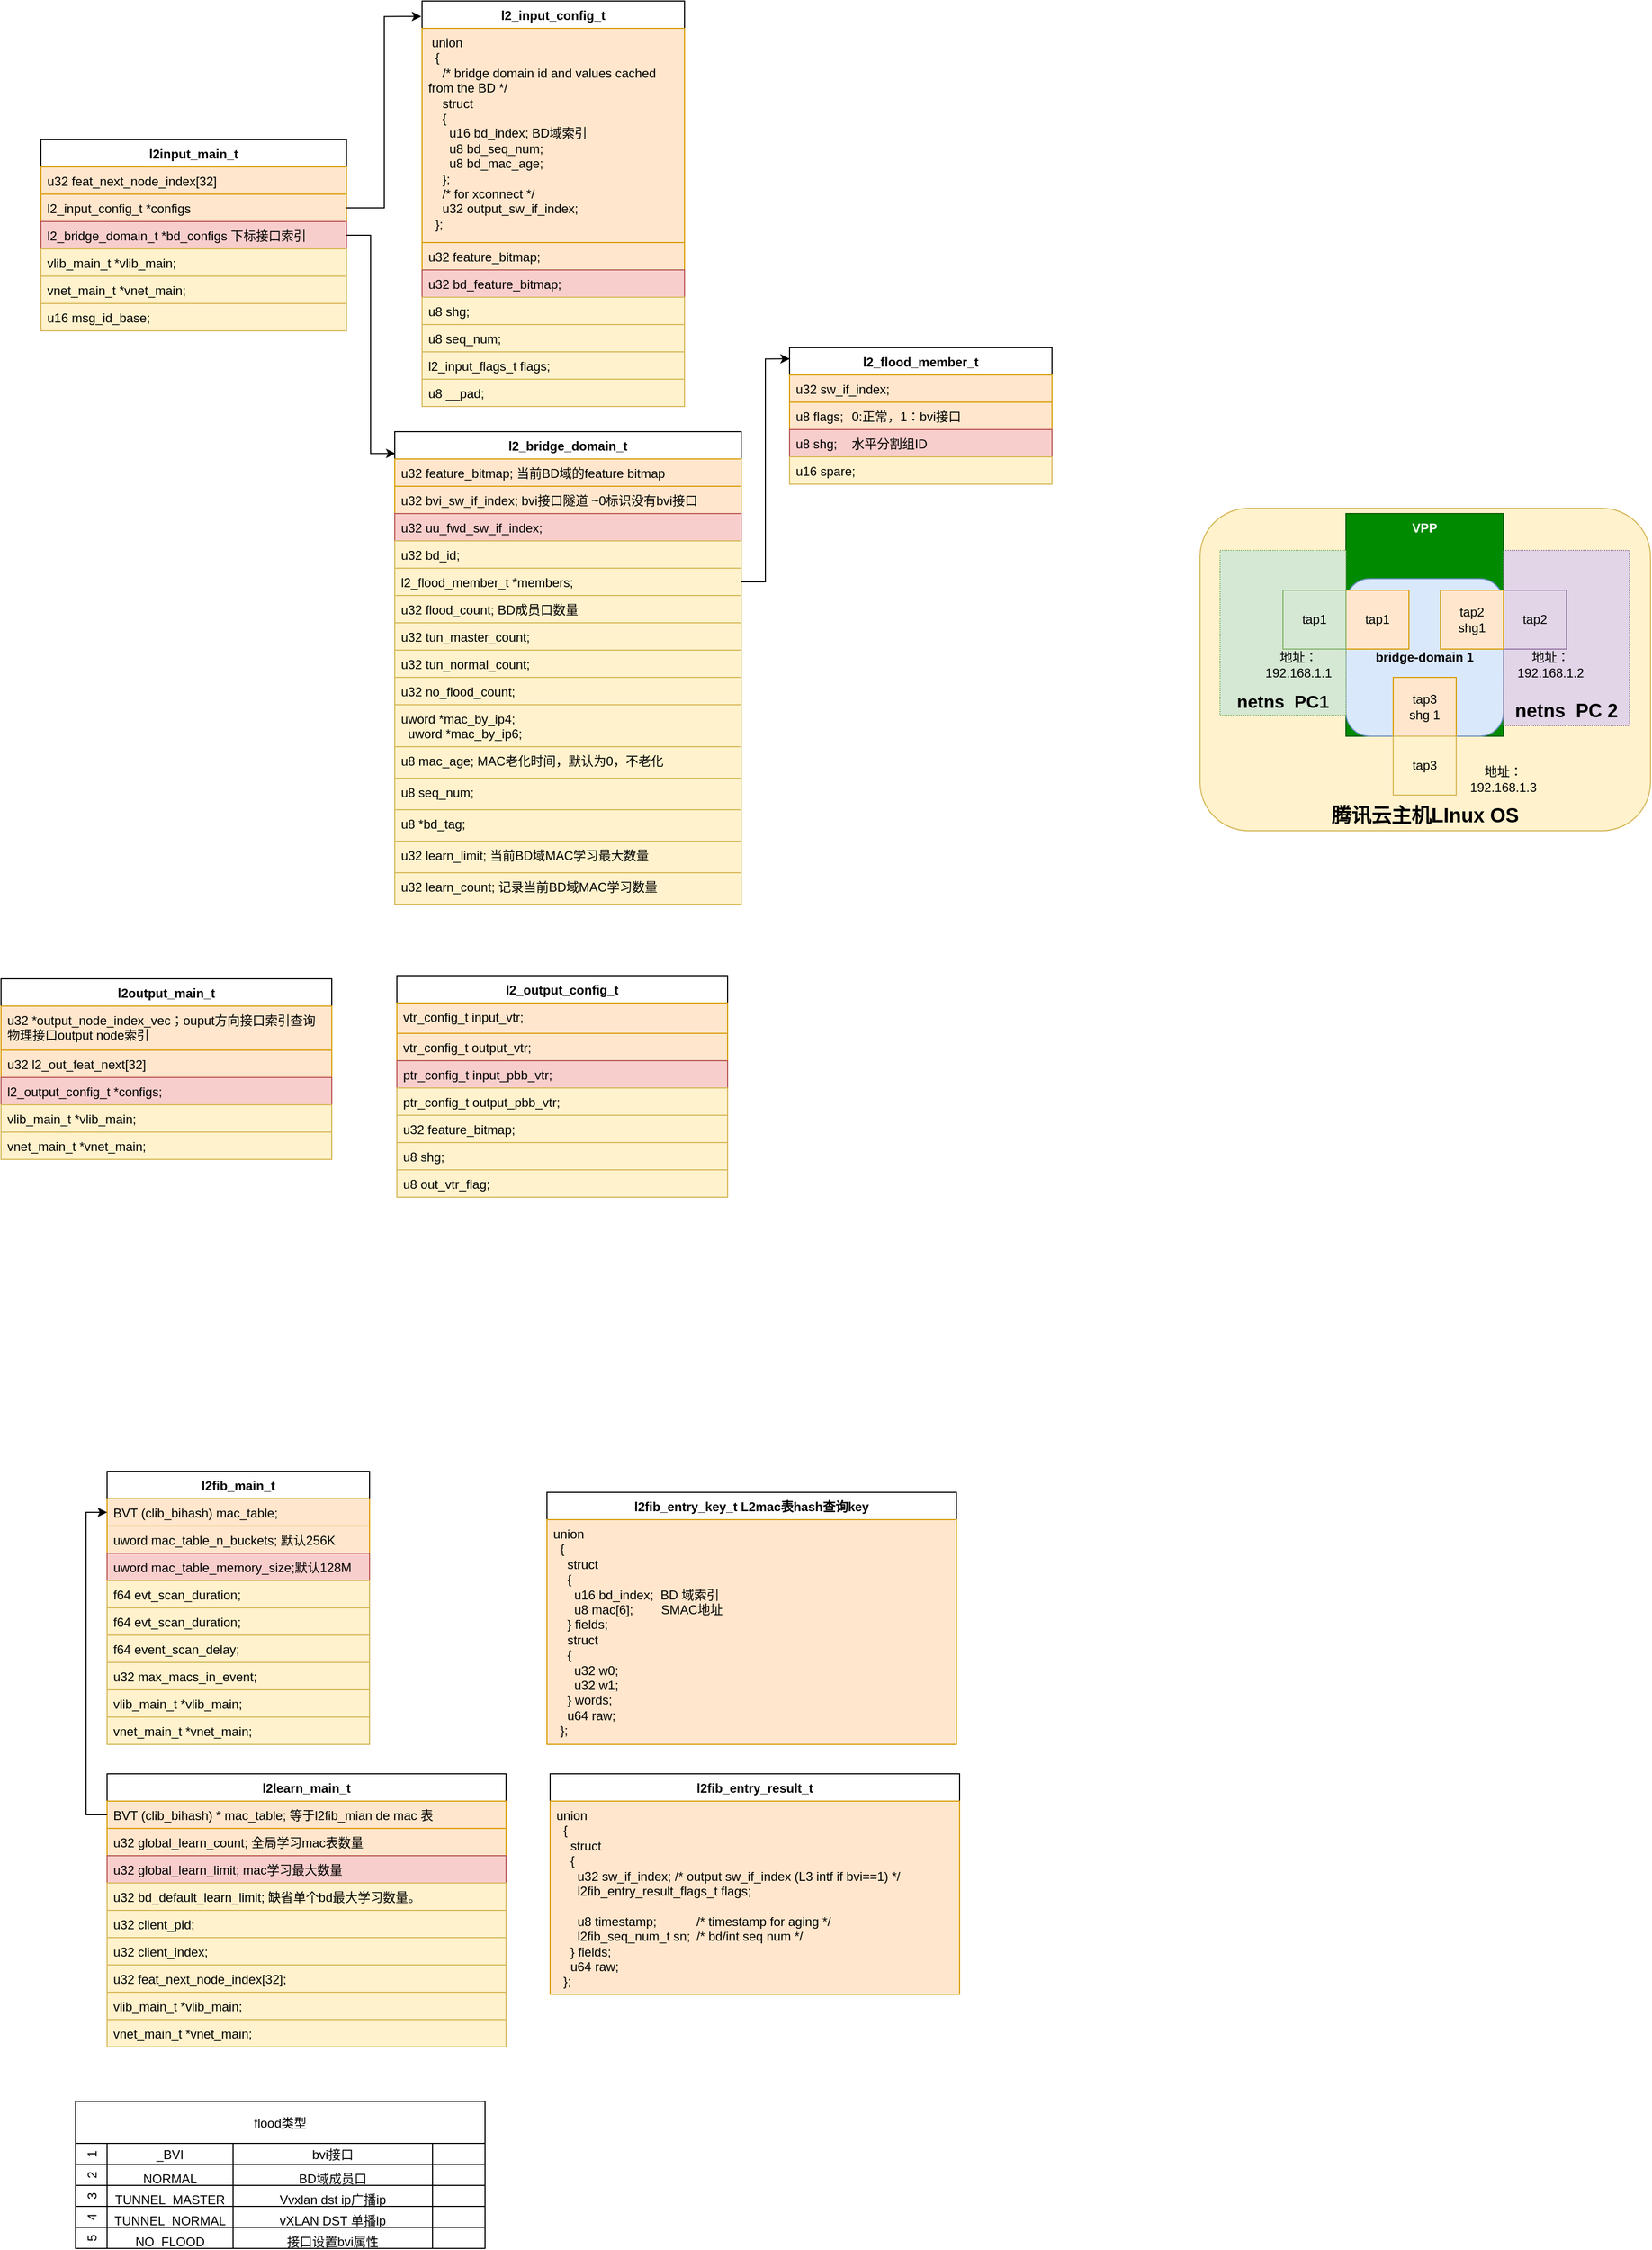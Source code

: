 <mxfile version="24.3.1" type="github">
  <diagram name="第 1 页" id="glHY0Gd7KmC67INIILRB">
    <mxGraphModel dx="794" dy="420" grid="1" gridSize="10" guides="1" tooltips="1" connect="1" arrows="1" fold="1" page="1" pageScale="1" pageWidth="827" pageHeight="1169" math="0" shadow="0">
      <root>
        <mxCell id="0" />
        <mxCell id="1" parent="0" />
        <mxCell id="FG0SKWQjMiDfC_1NRuZQ-3" value="腾讯云主机LInux OS" style="rounded=1;whiteSpace=wrap;html=1;fillColor=#fff2cc;strokeColor=#d6b656;verticalAlign=bottom;fontStyle=1;fontSize=19;" parent="1" vertex="1">
          <mxGeometry x="1181" y="493" width="429" height="307" as="geometry" />
        </mxCell>
        <mxCell id="ZdYOlHCHy0G1hDo-JhcP-8" value="VPP" style="rounded=0;whiteSpace=wrap;html=1;fontStyle=1;align=center;verticalAlign=top;fillColor=#008a00;fontColor=#ffffff;strokeColor=#005700;" parent="1" vertex="1">
          <mxGeometry x="1320" y="498" width="150" height="212" as="geometry" />
        </mxCell>
        <mxCell id="ZdYOlHCHy0G1hDo-JhcP-15" value="bridge-domain 1" style="rounded=1;whiteSpace=wrap;html=1;fillColor=#dae8fc;strokeColor=#6c8ebf;verticalAlign=middle;fontStyle=1" parent="1" vertex="1">
          <mxGeometry x="1320" y="560" width="150" height="150" as="geometry" />
        </mxCell>
        <mxCell id="ZdYOlHCHy0G1hDo-JhcP-14" value="&lt;div style=&quot;font-size: 18px;&quot;&gt;&lt;br style=&quot;font-size: 18px;&quot;&gt;&lt;/div&gt;&lt;div style=&quot;font-size: 18px;&quot;&gt;&lt;br style=&quot;font-size: 18px;&quot;&gt;&lt;/div&gt;&lt;div style=&quot;font-size: 18px;&quot;&gt;&lt;br style=&quot;font-size: 18px;&quot;&gt;&lt;/div&gt;&lt;div style=&quot;font-size: 18px;&quot;&gt;&lt;br style=&quot;font-size: 18px;&quot;&gt;&lt;/div&gt;&lt;div style=&quot;font-size: 18px;&quot;&gt;&lt;br style=&quot;font-size: 18px;&quot;&gt;&lt;/div&gt;&lt;div style=&quot;font-size: 18px;&quot;&gt;&lt;br style=&quot;font-size: 18px;&quot;&gt;&lt;/div&gt;&lt;div style=&quot;font-size: 18px;&quot;&gt;&lt;br style=&quot;font-size: 18px;&quot;&gt;&lt;/div&gt;&lt;div style=&quot;font-size: 18px;&quot;&gt;netns&amp;nbsp; PC 2&lt;/div&gt;" style="rounded=0;whiteSpace=wrap;html=1;dashed=1;dashPattern=1 1;fillColor=#e1d5e7;strokeColor=#9673a6;verticalAlign=bottom;fontSize=18;fontStyle=1" parent="1" vertex="1">
          <mxGeometry x="1470" y="533" width="120" height="167" as="geometry" />
        </mxCell>
        <mxCell id="ZdYOlHCHy0G1hDo-JhcP-13" value="&lt;div style=&quot;font-size: 17px;&quot;&gt;&lt;br style=&quot;font-size: 17px;&quot;&gt;&lt;/div&gt;&lt;div style=&quot;font-size: 17px;&quot;&gt;&lt;br style=&quot;font-size: 17px;&quot;&gt;&lt;/div&gt;&lt;div style=&quot;font-size: 17px;&quot;&gt;&lt;br style=&quot;font-size: 17px;&quot;&gt;&lt;/div&gt;&lt;div style=&quot;font-size: 17px;&quot;&gt;&lt;br style=&quot;font-size: 17px;&quot;&gt;&lt;/div&gt;&lt;div style=&quot;font-size: 17px;&quot;&gt;&lt;br style=&quot;font-size: 17px;&quot;&gt;&lt;/div&gt;&lt;div style=&quot;font-size: 17px;&quot;&gt;&lt;br style=&quot;font-size: 17px;&quot;&gt;&lt;/div&gt;&lt;div style=&quot;font-size: 17px;&quot;&gt;&lt;br style=&quot;font-size: 17px;&quot;&gt;&lt;/div&gt;&lt;div style=&quot;font-size: 17px;&quot;&gt;netns&amp;nbsp; PC1&lt;/div&gt;" style="rounded=0;whiteSpace=wrap;html=1;dashed=1;dashPattern=1 1;fillColor=#d5e8d4;strokeColor=#82b366;verticalAlign=bottom;fontStyle=1;fontSize=17;" parent="1" vertex="1">
          <mxGeometry x="1200" y="533" width="120" height="157" as="geometry" />
        </mxCell>
        <mxCell id="p4Iv83RpUlakr4i-X7LJ-1" value="l2input_main_t" style="swimlane;fontStyle=1;align=center;verticalAlign=top;childLayout=stackLayout;horizontal=1;startSize=26;horizontalStack=0;resizeParent=1;resizeParentMax=0;resizeLast=0;collapsible=1;marginBottom=0;whiteSpace=wrap;html=1;" parent="1" vertex="1">
          <mxGeometry x="77" y="142" width="291" height="182" as="geometry" />
        </mxCell>
        <mxCell id="p4Iv83RpUlakr4i-X7LJ-2" value="u32 feat_next_node_index[32]" style="text;strokeColor=#d79b00;fillColor=#ffe6cc;align=left;verticalAlign=top;spacingLeft=4;spacingRight=4;overflow=hidden;rotatable=0;points=[[0,0.5],[1,0.5]];portConstraint=eastwest;whiteSpace=wrap;html=1;" parent="p4Iv83RpUlakr4i-X7LJ-1" vertex="1">
          <mxGeometry y="26" width="291" height="26" as="geometry" />
        </mxCell>
        <mxCell id="p4Iv83RpUlakr4i-X7LJ-4" value="l2_input_config_t *configs" style="text;strokeColor=#d79b00;fillColor=#ffe6cc;align=left;verticalAlign=top;spacingLeft=4;spacingRight=4;overflow=hidden;rotatable=0;points=[[0,0.5],[1,0.5]];portConstraint=eastwest;whiteSpace=wrap;html=1;" parent="p4Iv83RpUlakr4i-X7LJ-1" vertex="1">
          <mxGeometry y="52" width="291" height="26" as="geometry" />
        </mxCell>
        <mxCell id="p4Iv83RpUlakr4i-X7LJ-5" value="l2_bridge_domain_t *bd_configs 下标接口索引" style="text;strokeColor=#b85450;fillColor=#f8cecc;align=left;verticalAlign=top;spacingLeft=4;spacingRight=4;overflow=hidden;rotatable=0;points=[[0,0.5],[1,0.5]];portConstraint=eastwest;whiteSpace=wrap;html=1;" parent="p4Iv83RpUlakr4i-X7LJ-1" vertex="1">
          <mxGeometry y="78" width="291" height="26" as="geometry" />
        </mxCell>
        <mxCell id="p4Iv83RpUlakr4i-X7LJ-6" value="vlib_main_t *vlib_main;" style="text;strokeColor=#d6b656;fillColor=#fff2cc;align=left;verticalAlign=top;spacingLeft=4;spacingRight=4;overflow=hidden;rotatable=0;points=[[0,0.5],[1,0.5]];portConstraint=eastwest;whiteSpace=wrap;html=1;" parent="p4Iv83RpUlakr4i-X7LJ-1" vertex="1">
          <mxGeometry y="104" width="291" height="26" as="geometry" />
        </mxCell>
        <mxCell id="p4Iv83RpUlakr4i-X7LJ-7" value="vnet_main_t *vnet_main;" style="text;strokeColor=#d6b656;fillColor=#fff2cc;align=left;verticalAlign=top;spacingLeft=4;spacingRight=4;overflow=hidden;rotatable=0;points=[[0,0.5],[1,0.5]];portConstraint=eastwest;whiteSpace=wrap;html=1;" parent="p4Iv83RpUlakr4i-X7LJ-1" vertex="1">
          <mxGeometry y="130" width="291" height="26" as="geometry" />
        </mxCell>
        <mxCell id="p4Iv83RpUlakr4i-X7LJ-8" value="u16 msg_id_base;" style="text;strokeColor=#d6b656;fillColor=#fff2cc;align=left;verticalAlign=top;spacingLeft=4;spacingRight=4;overflow=hidden;rotatable=0;points=[[0,0.5],[1,0.5]];portConstraint=eastwest;whiteSpace=wrap;html=1;" parent="p4Iv83RpUlakr4i-X7LJ-1" vertex="1">
          <mxGeometry y="156" width="291" height="26" as="geometry" />
        </mxCell>
        <mxCell id="p4Iv83RpUlakr4i-X7LJ-9" value="l2_input_config_t" style="swimlane;fontStyle=1;align=center;verticalAlign=top;childLayout=stackLayout;horizontal=1;startSize=26;horizontalStack=0;resizeParent=1;resizeParentMax=0;resizeLast=0;collapsible=1;marginBottom=0;whiteSpace=wrap;html=1;" parent="1" vertex="1">
          <mxGeometry x="440" y="10" width="250" height="386" as="geometry" />
        </mxCell>
        <mxCell id="p4Iv83RpUlakr4i-X7LJ-10" value="&lt;div&gt;&amp;nbsp;union&lt;/div&gt;&lt;div&gt;&amp;nbsp; {&lt;/div&gt;&lt;div&gt;&amp;nbsp; &amp;nbsp; /* bridge domain id and values cached from the BD */&lt;/div&gt;&lt;div&gt;&amp;nbsp; &amp;nbsp; struct&lt;/div&gt;&lt;div&gt;&amp;nbsp; &amp;nbsp; {&lt;/div&gt;&lt;div&gt;&amp;nbsp; &amp;nbsp; &amp;nbsp; u16 bd_index; BD域索引&lt;/div&gt;&lt;div&gt;&amp;nbsp; &amp;nbsp; &amp;nbsp; u8 bd_seq_num;&lt;/div&gt;&lt;div&gt;&amp;nbsp; &amp;nbsp; &amp;nbsp; u8 bd_mac_age;&lt;/div&gt;&lt;div&gt;&amp;nbsp; &amp;nbsp; };&lt;/div&gt;&lt;div&gt;&amp;nbsp; &amp;nbsp; /* for xconnect */&lt;/div&gt;&lt;div&gt;&amp;nbsp; &amp;nbsp; u32 output_sw_if_index;&lt;/div&gt;&lt;div&gt;&amp;nbsp; };&lt;/div&gt;" style="text;strokeColor=#d79b00;fillColor=#ffe6cc;align=left;verticalAlign=top;spacingLeft=4;spacingRight=4;overflow=hidden;rotatable=0;points=[[0,0.5],[1,0.5]];portConstraint=eastwest;whiteSpace=wrap;html=1;" parent="p4Iv83RpUlakr4i-X7LJ-9" vertex="1">
          <mxGeometry y="26" width="250" height="204" as="geometry" />
        </mxCell>
        <mxCell id="p4Iv83RpUlakr4i-X7LJ-11" value="u32 feature_bitmap;" style="text;strokeColor=#d79b00;fillColor=#ffe6cc;align=left;verticalAlign=top;spacingLeft=4;spacingRight=4;overflow=hidden;rotatable=0;points=[[0,0.5],[1,0.5]];portConstraint=eastwest;whiteSpace=wrap;html=1;" parent="p4Iv83RpUlakr4i-X7LJ-9" vertex="1">
          <mxGeometry y="230" width="250" height="26" as="geometry" />
        </mxCell>
        <mxCell id="p4Iv83RpUlakr4i-X7LJ-12" value="u32 bd_feature_bitmap;" style="text;strokeColor=#b85450;fillColor=#f8cecc;align=left;verticalAlign=top;spacingLeft=4;spacingRight=4;overflow=hidden;rotatable=0;points=[[0,0.5],[1,0.5]];portConstraint=eastwest;whiteSpace=wrap;html=1;" parent="p4Iv83RpUlakr4i-X7LJ-9" vertex="1">
          <mxGeometry y="256" width="250" height="26" as="geometry" />
        </mxCell>
        <mxCell id="p4Iv83RpUlakr4i-X7LJ-13" value="u8 shg;" style="text;strokeColor=#d6b656;fillColor=#fff2cc;align=left;verticalAlign=top;spacingLeft=4;spacingRight=4;overflow=hidden;rotatable=0;points=[[0,0.5],[1,0.5]];portConstraint=eastwest;whiteSpace=wrap;html=1;" parent="p4Iv83RpUlakr4i-X7LJ-9" vertex="1">
          <mxGeometry y="282" width="250" height="26" as="geometry" />
        </mxCell>
        <mxCell id="p4Iv83RpUlakr4i-X7LJ-14" value="u8 seq_num;" style="text;strokeColor=#d6b656;fillColor=#fff2cc;align=left;verticalAlign=top;spacingLeft=4;spacingRight=4;overflow=hidden;rotatable=0;points=[[0,0.5],[1,0.5]];portConstraint=eastwest;whiteSpace=wrap;html=1;" parent="p4Iv83RpUlakr4i-X7LJ-9" vertex="1">
          <mxGeometry y="308" width="250" height="26" as="geometry" />
        </mxCell>
        <mxCell id="p4Iv83RpUlakr4i-X7LJ-15" value="l2_input_flags_t flags;" style="text;strokeColor=#d6b656;fillColor=#fff2cc;align=left;verticalAlign=top;spacingLeft=4;spacingRight=4;overflow=hidden;rotatable=0;points=[[0,0.5],[1,0.5]];portConstraint=eastwest;whiteSpace=wrap;html=1;" parent="p4Iv83RpUlakr4i-X7LJ-9" vertex="1">
          <mxGeometry y="334" width="250" height="26" as="geometry" />
        </mxCell>
        <mxCell id="p4Iv83RpUlakr4i-X7LJ-16" value="u8 __pad;" style="text;strokeColor=#d6b656;fillColor=#fff2cc;align=left;verticalAlign=top;spacingLeft=4;spacingRight=4;overflow=hidden;rotatable=0;points=[[0,0.5],[1,0.5]];portConstraint=eastwest;whiteSpace=wrap;html=1;" parent="p4Iv83RpUlakr4i-X7LJ-9" vertex="1">
          <mxGeometry y="360" width="250" height="26" as="geometry" />
        </mxCell>
        <mxCell id="p4Iv83RpUlakr4i-X7LJ-17" value="l2_bridge_domain_t" style="swimlane;fontStyle=1;align=center;verticalAlign=top;childLayout=stackLayout;horizontal=1;startSize=26;horizontalStack=0;resizeParent=1;resizeParentMax=0;resizeLast=0;collapsible=1;marginBottom=0;whiteSpace=wrap;html=1;" parent="1" vertex="1">
          <mxGeometry x="414" y="420" width="330" height="450" as="geometry" />
        </mxCell>
        <mxCell id="p4Iv83RpUlakr4i-X7LJ-18" value="u32 feature_bitmap; 当前BD域的feature bitmap" style="text;strokeColor=#d79b00;fillColor=#ffe6cc;align=left;verticalAlign=top;spacingLeft=4;spacingRight=4;overflow=hidden;rotatable=0;points=[[0,0.5],[1,0.5]];portConstraint=eastwest;whiteSpace=wrap;html=1;" parent="p4Iv83RpUlakr4i-X7LJ-17" vertex="1">
          <mxGeometry y="26" width="330" height="26" as="geometry" />
        </mxCell>
        <mxCell id="p4Iv83RpUlakr4i-X7LJ-19" value="u32 bvi_sw_if_index; bvi接口隧道 ~0标识没有bvi接口" style="text;strokeColor=#d79b00;fillColor=#ffe6cc;align=left;verticalAlign=top;spacingLeft=4;spacingRight=4;overflow=hidden;rotatable=0;points=[[0,0.5],[1,0.5]];portConstraint=eastwest;whiteSpace=wrap;html=1;" parent="p4Iv83RpUlakr4i-X7LJ-17" vertex="1">
          <mxGeometry y="52" width="330" height="26" as="geometry" />
        </mxCell>
        <mxCell id="p4Iv83RpUlakr4i-X7LJ-20" value="u32 uu_fwd_sw_if_index;" style="text;strokeColor=#b85450;fillColor=#f8cecc;align=left;verticalAlign=top;spacingLeft=4;spacingRight=4;overflow=hidden;rotatable=0;points=[[0,0.5],[1,0.5]];portConstraint=eastwest;whiteSpace=wrap;html=1;" parent="p4Iv83RpUlakr4i-X7LJ-17" vertex="1">
          <mxGeometry y="78" width="330" height="26" as="geometry" />
        </mxCell>
        <mxCell id="p4Iv83RpUlakr4i-X7LJ-21" value="u32 bd_id;" style="text;strokeColor=#d6b656;fillColor=#fff2cc;align=left;verticalAlign=top;spacingLeft=4;spacingRight=4;overflow=hidden;rotatable=0;points=[[0,0.5],[1,0.5]];portConstraint=eastwest;whiteSpace=wrap;html=1;" parent="p4Iv83RpUlakr4i-X7LJ-17" vertex="1">
          <mxGeometry y="104" width="330" height="26" as="geometry" />
        </mxCell>
        <mxCell id="p4Iv83RpUlakr4i-X7LJ-22" value="l2_flood_member_t *members;" style="text;strokeColor=#d6b656;fillColor=#fff2cc;align=left;verticalAlign=top;spacingLeft=4;spacingRight=4;overflow=hidden;rotatable=0;points=[[0,0.5],[1,0.5]];portConstraint=eastwest;whiteSpace=wrap;html=1;" parent="p4Iv83RpUlakr4i-X7LJ-17" vertex="1">
          <mxGeometry y="130" width="330" height="26" as="geometry" />
        </mxCell>
        <mxCell id="p4Iv83RpUlakr4i-X7LJ-23" value="u32 flood_count; BD成员口数量" style="text;strokeColor=#d6b656;fillColor=#fff2cc;align=left;verticalAlign=top;spacingLeft=4;spacingRight=4;overflow=hidden;rotatable=0;points=[[0,0.5],[1,0.5]];portConstraint=eastwest;whiteSpace=wrap;html=1;" parent="p4Iv83RpUlakr4i-X7LJ-17" vertex="1">
          <mxGeometry y="156" width="330" height="26" as="geometry" />
        </mxCell>
        <mxCell id="p4Iv83RpUlakr4i-X7LJ-24" value="u32 tun_master_count;" style="text;strokeColor=#d6b656;fillColor=#fff2cc;align=left;verticalAlign=top;spacingLeft=4;spacingRight=4;overflow=hidden;rotatable=0;points=[[0,0.5],[1,0.5]];portConstraint=eastwest;whiteSpace=wrap;html=1;" parent="p4Iv83RpUlakr4i-X7LJ-17" vertex="1">
          <mxGeometry y="182" width="330" height="26" as="geometry" />
        </mxCell>
        <mxCell id="p4Iv83RpUlakr4i-X7LJ-25" value="u32 tun_normal_count;" style="text;strokeColor=#d6b656;fillColor=#fff2cc;align=left;verticalAlign=top;spacingLeft=4;spacingRight=4;overflow=hidden;rotatable=0;points=[[0,0.5],[1,0.5]];portConstraint=eastwest;whiteSpace=wrap;html=1;" parent="p4Iv83RpUlakr4i-X7LJ-17" vertex="1">
          <mxGeometry y="208" width="330" height="26" as="geometry" />
        </mxCell>
        <mxCell id="p4Iv83RpUlakr4i-X7LJ-26" value="u32 no_flood_count;" style="text;strokeColor=#d6b656;fillColor=#fff2cc;align=left;verticalAlign=top;spacingLeft=4;spacingRight=4;overflow=hidden;rotatable=0;points=[[0,0.5],[1,0.5]];portConstraint=eastwest;whiteSpace=wrap;html=1;" parent="p4Iv83RpUlakr4i-X7LJ-17" vertex="1">
          <mxGeometry y="234" width="330" height="26" as="geometry" />
        </mxCell>
        <mxCell id="p4Iv83RpUlakr4i-X7LJ-27" value="&lt;div&gt;uword *mac_by_ip4;&lt;/div&gt;&lt;div&gt;&amp;nbsp; uword *mac_by_ip6;&lt;/div&gt;" style="text;strokeColor=#d6b656;fillColor=#fff2cc;align=left;verticalAlign=top;spacingLeft=4;spacingRight=4;overflow=hidden;rotatable=0;points=[[0,0.5],[1,0.5]];portConstraint=eastwest;whiteSpace=wrap;html=1;" parent="p4Iv83RpUlakr4i-X7LJ-17" vertex="1">
          <mxGeometry y="260" width="330" height="40" as="geometry" />
        </mxCell>
        <mxCell id="p4Iv83RpUlakr4i-X7LJ-28" value="u8 mac_age; MAC老化时间，默认为0，不老化" style="text;strokeColor=#d6b656;fillColor=#fff2cc;align=left;verticalAlign=top;spacingLeft=4;spacingRight=4;overflow=hidden;rotatable=0;points=[[0,0.5],[1,0.5]];portConstraint=eastwest;whiteSpace=wrap;html=1;" parent="p4Iv83RpUlakr4i-X7LJ-17" vertex="1">
          <mxGeometry y="300" width="330" height="30" as="geometry" />
        </mxCell>
        <mxCell id="p4Iv83RpUlakr4i-X7LJ-29" value="u8 seq_num;" style="text;strokeColor=#d6b656;fillColor=#fff2cc;align=left;verticalAlign=top;spacingLeft=4;spacingRight=4;overflow=hidden;rotatable=0;points=[[0,0.5],[1,0.5]];portConstraint=eastwest;whiteSpace=wrap;html=1;" parent="p4Iv83RpUlakr4i-X7LJ-17" vertex="1">
          <mxGeometry y="330" width="330" height="30" as="geometry" />
        </mxCell>
        <mxCell id="p4Iv83RpUlakr4i-X7LJ-30" value="u8 *bd_tag;" style="text;strokeColor=#d6b656;fillColor=#fff2cc;align=left;verticalAlign=top;spacingLeft=4;spacingRight=4;overflow=hidden;rotatable=0;points=[[0,0.5],[1,0.5]];portConstraint=eastwest;whiteSpace=wrap;html=1;" parent="p4Iv83RpUlakr4i-X7LJ-17" vertex="1">
          <mxGeometry y="360" width="330" height="30" as="geometry" />
        </mxCell>
        <mxCell id="p4Iv83RpUlakr4i-X7LJ-31" value="u32 learn_limit; 当前BD域MAC学习最大数量" style="text;strokeColor=#d6b656;fillColor=#fff2cc;align=left;verticalAlign=top;spacingLeft=4;spacingRight=4;overflow=hidden;rotatable=0;points=[[0,0.5],[1,0.5]];portConstraint=eastwest;whiteSpace=wrap;html=1;" parent="p4Iv83RpUlakr4i-X7LJ-17" vertex="1">
          <mxGeometry y="390" width="330" height="30" as="geometry" />
        </mxCell>
        <mxCell id="p4Iv83RpUlakr4i-X7LJ-32" value="u32 learn_count; 记录当前BD域MAC学习数量" style="text;strokeColor=#d6b656;fillColor=#fff2cc;align=left;verticalAlign=top;spacingLeft=4;spacingRight=4;overflow=hidden;rotatable=0;points=[[0,0.5],[1,0.5]];portConstraint=eastwest;whiteSpace=wrap;html=1;" parent="p4Iv83RpUlakr4i-X7LJ-17" vertex="1">
          <mxGeometry y="420" width="330" height="30" as="geometry" />
        </mxCell>
        <mxCell id="p4Iv83RpUlakr4i-X7LJ-34" style="edgeStyle=orthogonalEdgeStyle;rounded=0;orthogonalLoop=1;jettySize=auto;html=1;exitX=1;exitY=0.5;exitDx=0;exitDy=0;entryX=-0.003;entryY=0.038;entryDx=0;entryDy=0;entryPerimeter=0;" parent="1" source="p4Iv83RpUlakr4i-X7LJ-4" target="p4Iv83RpUlakr4i-X7LJ-9" edge="1">
          <mxGeometry relative="1" as="geometry" />
        </mxCell>
        <mxCell id="p4Iv83RpUlakr4i-X7LJ-35" style="edgeStyle=orthogonalEdgeStyle;rounded=0;orthogonalLoop=1;jettySize=auto;html=1;exitX=1;exitY=0.5;exitDx=0;exitDy=0;entryX=0.002;entryY=0.046;entryDx=0;entryDy=0;entryPerimeter=0;" parent="1" source="p4Iv83RpUlakr4i-X7LJ-5" target="p4Iv83RpUlakr4i-X7LJ-17" edge="1">
          <mxGeometry relative="1" as="geometry" />
        </mxCell>
        <mxCell id="p4Iv83RpUlakr4i-X7LJ-43" value="l2fib_main_t" style="swimlane;fontStyle=1;align=center;verticalAlign=top;childLayout=stackLayout;horizontal=1;startSize=26;horizontalStack=0;resizeParent=1;resizeParentMax=0;resizeLast=0;collapsible=1;marginBottom=0;whiteSpace=wrap;html=1;" parent="1" vertex="1">
          <mxGeometry x="140" y="1410" width="250" height="260" as="geometry" />
        </mxCell>
        <mxCell id="p4Iv83RpUlakr4i-X7LJ-44" value="BVT (clib_bihash) mac_table;" style="text;strokeColor=#d79b00;fillColor=#ffe6cc;align=left;verticalAlign=top;spacingLeft=4;spacingRight=4;overflow=hidden;rotatable=0;points=[[0,0.5],[1,0.5]];portConstraint=eastwest;whiteSpace=wrap;html=1;" parent="p4Iv83RpUlakr4i-X7LJ-43" vertex="1">
          <mxGeometry y="26" width="250" height="26" as="geometry" />
        </mxCell>
        <mxCell id="p4Iv83RpUlakr4i-X7LJ-45" value="uword mac_table_n_buckets; 默认256K" style="text;strokeColor=#d79b00;fillColor=#ffe6cc;align=left;verticalAlign=top;spacingLeft=4;spacingRight=4;overflow=hidden;rotatable=0;points=[[0,0.5],[1,0.5]];portConstraint=eastwest;whiteSpace=wrap;html=1;" parent="p4Iv83RpUlakr4i-X7LJ-43" vertex="1">
          <mxGeometry y="52" width="250" height="26" as="geometry" />
        </mxCell>
        <mxCell id="p4Iv83RpUlakr4i-X7LJ-46" value="uword mac_table_memory_size;默认128M" style="text;strokeColor=#b85450;fillColor=#f8cecc;align=left;verticalAlign=top;spacingLeft=4;spacingRight=4;overflow=hidden;rotatable=0;points=[[0,0.5],[1,0.5]];portConstraint=eastwest;whiteSpace=wrap;html=1;" parent="p4Iv83RpUlakr4i-X7LJ-43" vertex="1">
          <mxGeometry y="78" width="250" height="26" as="geometry" />
        </mxCell>
        <mxCell id="p4Iv83RpUlakr4i-X7LJ-47" value="f64 evt_scan_duration;" style="text;strokeColor=#d6b656;fillColor=#fff2cc;align=left;verticalAlign=top;spacingLeft=4;spacingRight=4;overflow=hidden;rotatable=0;points=[[0,0.5],[1,0.5]];portConstraint=eastwest;whiteSpace=wrap;html=1;" parent="p4Iv83RpUlakr4i-X7LJ-43" vertex="1">
          <mxGeometry y="104" width="250" height="26" as="geometry" />
        </mxCell>
        <mxCell id="p4Iv83RpUlakr4i-X7LJ-48" value="f64 evt_scan_duration;" style="text;strokeColor=#d6b656;fillColor=#fff2cc;align=left;verticalAlign=top;spacingLeft=4;spacingRight=4;overflow=hidden;rotatable=0;points=[[0,0.5],[1,0.5]];portConstraint=eastwest;whiteSpace=wrap;html=1;" parent="p4Iv83RpUlakr4i-X7LJ-43" vertex="1">
          <mxGeometry y="130" width="250" height="26" as="geometry" />
        </mxCell>
        <mxCell id="p4Iv83RpUlakr4i-X7LJ-49" value="f64 event_scan_delay;" style="text;strokeColor=#d6b656;fillColor=#fff2cc;align=left;verticalAlign=top;spacingLeft=4;spacingRight=4;overflow=hidden;rotatable=0;points=[[0,0.5],[1,0.5]];portConstraint=eastwest;whiteSpace=wrap;html=1;" parent="p4Iv83RpUlakr4i-X7LJ-43" vertex="1">
          <mxGeometry y="156" width="250" height="26" as="geometry" />
        </mxCell>
        <mxCell id="p4Iv83RpUlakr4i-X7LJ-50" value="u32 max_macs_in_event;" style="text;strokeColor=#d6b656;fillColor=#fff2cc;align=left;verticalAlign=top;spacingLeft=4;spacingRight=4;overflow=hidden;rotatable=0;points=[[0,0.5],[1,0.5]];portConstraint=eastwest;whiteSpace=wrap;html=1;" parent="p4Iv83RpUlakr4i-X7LJ-43" vertex="1">
          <mxGeometry y="182" width="250" height="26" as="geometry" />
        </mxCell>
        <mxCell id="p4Iv83RpUlakr4i-X7LJ-51" value="vlib_main_t *vlib_main;" style="text;strokeColor=#d6b656;fillColor=#fff2cc;align=left;verticalAlign=top;spacingLeft=4;spacingRight=4;overflow=hidden;rotatable=0;points=[[0,0.5],[1,0.5]];portConstraint=eastwest;whiteSpace=wrap;html=1;" parent="p4Iv83RpUlakr4i-X7LJ-43" vertex="1">
          <mxGeometry y="208" width="250" height="26" as="geometry" />
        </mxCell>
        <mxCell id="p4Iv83RpUlakr4i-X7LJ-52" value="vnet_main_t *vnet_main;" style="text;strokeColor=#d6b656;fillColor=#fff2cc;align=left;verticalAlign=top;spacingLeft=4;spacingRight=4;overflow=hidden;rotatable=0;points=[[0,0.5],[1,0.5]];portConstraint=eastwest;whiteSpace=wrap;html=1;" parent="p4Iv83RpUlakr4i-X7LJ-43" vertex="1">
          <mxGeometry y="234" width="250" height="26" as="geometry" />
        </mxCell>
        <mxCell id="p4Iv83RpUlakr4i-X7LJ-53" value="l2fib_entry_key_t L2mac表hash查询key" style="swimlane;fontStyle=1;align=center;verticalAlign=top;childLayout=stackLayout;horizontal=1;startSize=26;horizontalStack=0;resizeParent=1;resizeParentMax=0;resizeLast=0;collapsible=1;marginBottom=0;whiteSpace=wrap;html=1;" parent="1" vertex="1">
          <mxGeometry x="559" y="1430" width="390" height="240" as="geometry" />
        </mxCell>
        <mxCell id="p4Iv83RpUlakr4i-X7LJ-54" value="&lt;div&gt;union&lt;/div&gt;&lt;div&gt;&amp;nbsp; {&lt;/div&gt;&lt;div&gt;&amp;nbsp; &amp;nbsp; struct&lt;/div&gt;&lt;div&gt;&amp;nbsp; &amp;nbsp; {&lt;/div&gt;&lt;div&gt;&amp;nbsp; &amp;nbsp; &amp;nbsp; u16 bd_index;&amp;nbsp; BD 域索引&lt;/div&gt;&lt;div&gt;&amp;nbsp; &amp;nbsp; &amp;nbsp; u8 mac[6];&amp;nbsp; &amp;nbsp; &amp;nbsp; &amp;nbsp; SMAC地址&lt;/div&gt;&lt;div&gt;&amp;nbsp; &amp;nbsp; } fields;&lt;/div&gt;&lt;div&gt;&amp;nbsp; &amp;nbsp; struct&lt;/div&gt;&lt;div&gt;&amp;nbsp; &amp;nbsp; {&lt;/div&gt;&lt;div&gt;&amp;nbsp; &amp;nbsp; &amp;nbsp; u32 w0;&lt;/div&gt;&lt;div&gt;&amp;nbsp; &amp;nbsp; &amp;nbsp; u32 w1;&lt;/div&gt;&lt;div&gt;&amp;nbsp; &amp;nbsp; } words;&lt;/div&gt;&lt;div&gt;&amp;nbsp; &amp;nbsp; u64 raw;&lt;/div&gt;&lt;div&gt;&amp;nbsp; };&lt;/div&gt;" style="text;strokeColor=#d79b00;fillColor=#ffe6cc;align=left;verticalAlign=top;spacingLeft=4;spacingRight=4;overflow=hidden;rotatable=0;points=[[0,0.5],[1,0.5]];portConstraint=eastwest;whiteSpace=wrap;html=1;" parent="p4Iv83RpUlakr4i-X7LJ-53" vertex="1">
          <mxGeometry y="26" width="390" height="214" as="geometry" />
        </mxCell>
        <mxCell id="p4Iv83RpUlakr4i-X7LJ-63" value="l2fib_entry_result_t" style="swimlane;fontStyle=1;align=center;verticalAlign=top;childLayout=stackLayout;horizontal=1;startSize=26;horizontalStack=0;resizeParent=1;resizeParentMax=0;resizeLast=0;collapsible=1;marginBottom=0;whiteSpace=wrap;html=1;" parent="1" vertex="1">
          <mxGeometry x="562" y="1698" width="390" height="210" as="geometry" />
        </mxCell>
        <mxCell id="p4Iv83RpUlakr4i-X7LJ-64" value="&lt;div&gt;union&lt;/div&gt;&lt;div&gt;&amp;nbsp; {&lt;/div&gt;&lt;div&gt;&amp;nbsp; &amp;nbsp; struct&lt;/div&gt;&lt;div&gt;&amp;nbsp; &amp;nbsp; {&lt;/div&gt;&lt;div&gt;&amp;nbsp; &amp;nbsp; &amp;nbsp; u32 sw_if_index; /* output sw_if_index (L3 intf if bvi==1) */&lt;/div&gt;&lt;div&gt;&amp;nbsp; &amp;nbsp; &amp;nbsp; l2fib_entry_result_flags_t flags;&lt;/div&gt;&lt;div&gt;&lt;br&gt;&lt;/div&gt;&lt;div&gt;&amp;nbsp; &amp;nbsp; &amp;nbsp; u8 timestamp;&lt;span style=&quot;white-space:pre&quot;&gt;&#x9;&#x9;&lt;/span&gt;/* timestamp for aging */&lt;/div&gt;&lt;div&gt;&amp;nbsp; &amp;nbsp; &amp;nbsp; l2fib_seq_num_t sn;&lt;span style=&quot;white-space:pre&quot;&gt;&#x9;&lt;/span&gt;/* bd/int seq num */&lt;/div&gt;&lt;div&gt;&amp;nbsp; &amp;nbsp; } fields;&lt;/div&gt;&lt;div&gt;&amp;nbsp; &amp;nbsp; u64 raw;&lt;/div&gt;&lt;div&gt;&amp;nbsp; };&lt;/div&gt;" style="text;strokeColor=#d79b00;fillColor=#ffe6cc;align=left;verticalAlign=top;spacingLeft=4;spacingRight=4;overflow=hidden;rotatable=0;points=[[0,0.5],[1,0.5]];portConstraint=eastwest;whiteSpace=wrap;html=1;" parent="p4Iv83RpUlakr4i-X7LJ-63" vertex="1">
          <mxGeometry y="26" width="390" height="184" as="geometry" />
        </mxCell>
        <mxCell id="ZdYOlHCHy0G1hDo-JhcP-9" value="tap1" style="text;html=1;align=center;verticalAlign=middle;whiteSpace=wrap;rounded=0;strokeColor=#d79b00;fillColor=#ffe6cc;" parent="1" vertex="1">
          <mxGeometry x="1320" y="571" width="60" height="56" as="geometry" />
        </mxCell>
        <mxCell id="ZdYOlHCHy0G1hDo-JhcP-10" value="tap1" style="text;html=1;align=center;verticalAlign=middle;whiteSpace=wrap;rounded=0;strokeColor=#82b366;fillColor=#d5e8d4;" parent="1" vertex="1">
          <mxGeometry x="1260" y="571" width="60" height="56" as="geometry" />
        </mxCell>
        <mxCell id="ZdYOlHCHy0G1hDo-JhcP-11" value="tap2" style="text;html=1;align=center;verticalAlign=middle;whiteSpace=wrap;rounded=0;strokeColor=#9673a6;fillColor=#e1d5e7;" parent="1" vertex="1">
          <mxGeometry x="1470" y="571" width="60" height="56" as="geometry" />
        </mxCell>
        <mxCell id="ZdYOlHCHy0G1hDo-JhcP-12" value="tap2&lt;div&gt;shg1&lt;/div&gt;" style="text;html=1;align=center;verticalAlign=middle;whiteSpace=wrap;rounded=0;strokeColor=#d79b00;fillColor=#ffe6cc;" parent="1" vertex="1">
          <mxGeometry x="1410" y="571" width="60" height="56" as="geometry" />
        </mxCell>
        <mxCell id="FG0SKWQjMiDfC_1NRuZQ-1" value="地址：192.168.1.1" style="text;html=1;align=center;verticalAlign=middle;whiteSpace=wrap;rounded=0;" parent="1" vertex="1">
          <mxGeometry x="1230" y="627" width="90" height="30" as="geometry" />
        </mxCell>
        <mxCell id="FG0SKWQjMiDfC_1NRuZQ-2" value="地址：192.168.1.2" style="text;html=1;align=center;verticalAlign=middle;whiteSpace=wrap;rounded=0;" parent="1" vertex="1">
          <mxGeometry x="1470" y="627" width="90" height="30" as="geometry" />
        </mxCell>
        <mxCell id="hOHBYoOjgLORiczpZsO4-1" value="l2learn_main_t" style="swimlane;fontStyle=1;align=center;verticalAlign=top;childLayout=stackLayout;horizontal=1;startSize=26;horizontalStack=0;resizeParent=1;resizeParentMax=0;resizeLast=0;collapsible=1;marginBottom=0;whiteSpace=wrap;html=1;" parent="1" vertex="1">
          <mxGeometry x="140" y="1698" width="380" height="260" as="geometry" />
        </mxCell>
        <mxCell id="hOHBYoOjgLORiczpZsO4-2" value="BVT (clib_bihash) * mac_table; 等于l2fib_mian de mac 表" style="text;strokeColor=#d79b00;fillColor=#ffe6cc;align=left;verticalAlign=top;spacingLeft=4;spacingRight=4;overflow=hidden;rotatable=0;points=[[0,0.5],[1,0.5]];portConstraint=eastwest;whiteSpace=wrap;html=1;" parent="hOHBYoOjgLORiczpZsO4-1" vertex="1">
          <mxGeometry y="26" width="380" height="26" as="geometry" />
        </mxCell>
        <mxCell id="hOHBYoOjgLORiczpZsO4-3" value="u32 global_learn_count; 全局学习mac表数量" style="text;strokeColor=#d79b00;fillColor=#ffe6cc;align=left;verticalAlign=top;spacingLeft=4;spacingRight=4;overflow=hidden;rotatable=0;points=[[0,0.5],[1,0.5]];portConstraint=eastwest;whiteSpace=wrap;html=1;" parent="hOHBYoOjgLORiczpZsO4-1" vertex="1">
          <mxGeometry y="52" width="380" height="26" as="geometry" />
        </mxCell>
        <mxCell id="hOHBYoOjgLORiczpZsO4-4" value="u32 global_learn_limit; mac学习最大数量" style="text;strokeColor=#b85450;fillColor=#f8cecc;align=left;verticalAlign=top;spacingLeft=4;spacingRight=4;overflow=hidden;rotatable=0;points=[[0,0.5],[1,0.5]];portConstraint=eastwest;whiteSpace=wrap;html=1;" parent="hOHBYoOjgLORiczpZsO4-1" vertex="1">
          <mxGeometry y="78" width="380" height="26" as="geometry" />
        </mxCell>
        <mxCell id="hOHBYoOjgLORiczpZsO4-5" value="u32 bd_default_learn_limit; 缺省单个bd最大学习数量。" style="text;strokeColor=#d6b656;fillColor=#fff2cc;align=left;verticalAlign=top;spacingLeft=4;spacingRight=4;overflow=hidden;rotatable=0;points=[[0,0.5],[1,0.5]];portConstraint=eastwest;whiteSpace=wrap;html=1;" parent="hOHBYoOjgLORiczpZsO4-1" vertex="1">
          <mxGeometry y="104" width="380" height="26" as="geometry" />
        </mxCell>
        <mxCell id="hOHBYoOjgLORiczpZsO4-6" value="u32 client_pid;" style="text;strokeColor=#d6b656;fillColor=#fff2cc;align=left;verticalAlign=top;spacingLeft=4;spacingRight=4;overflow=hidden;rotatable=0;points=[[0,0.5],[1,0.5]];portConstraint=eastwest;whiteSpace=wrap;html=1;" parent="hOHBYoOjgLORiczpZsO4-1" vertex="1">
          <mxGeometry y="130" width="380" height="26" as="geometry" />
        </mxCell>
        <mxCell id="hOHBYoOjgLORiczpZsO4-7" value="u32 client_index;" style="text;strokeColor=#d6b656;fillColor=#fff2cc;align=left;verticalAlign=top;spacingLeft=4;spacingRight=4;overflow=hidden;rotatable=0;points=[[0,0.5],[1,0.5]];portConstraint=eastwest;whiteSpace=wrap;html=1;" parent="hOHBYoOjgLORiczpZsO4-1" vertex="1">
          <mxGeometry y="156" width="380" height="26" as="geometry" />
        </mxCell>
        <mxCell id="hOHBYoOjgLORiczpZsO4-8" value="u32 feat_next_node_index[32];" style="text;strokeColor=#d6b656;fillColor=#fff2cc;align=left;verticalAlign=top;spacingLeft=4;spacingRight=4;overflow=hidden;rotatable=0;points=[[0,0.5],[1,0.5]];portConstraint=eastwest;whiteSpace=wrap;html=1;" parent="hOHBYoOjgLORiczpZsO4-1" vertex="1">
          <mxGeometry y="182" width="380" height="26" as="geometry" />
        </mxCell>
        <mxCell id="hOHBYoOjgLORiczpZsO4-9" value="vlib_main_t *vlib_main;" style="text;strokeColor=#d6b656;fillColor=#fff2cc;align=left;verticalAlign=top;spacingLeft=4;spacingRight=4;overflow=hidden;rotatable=0;points=[[0,0.5],[1,0.5]];portConstraint=eastwest;whiteSpace=wrap;html=1;" parent="hOHBYoOjgLORiczpZsO4-1" vertex="1">
          <mxGeometry y="208" width="380" height="26" as="geometry" />
        </mxCell>
        <mxCell id="hOHBYoOjgLORiczpZsO4-10" value="vnet_main_t *vnet_main;" style="text;strokeColor=#d6b656;fillColor=#fff2cc;align=left;verticalAlign=top;spacingLeft=4;spacingRight=4;overflow=hidden;rotatable=0;points=[[0,0.5],[1,0.5]];portConstraint=eastwest;whiteSpace=wrap;html=1;" parent="hOHBYoOjgLORiczpZsO4-1" vertex="1">
          <mxGeometry y="234" width="380" height="26" as="geometry" />
        </mxCell>
        <mxCell id="hOHBYoOjgLORiczpZsO4-11" style="edgeStyle=orthogonalEdgeStyle;rounded=0;orthogonalLoop=1;jettySize=auto;html=1;exitX=0;exitY=0.5;exitDx=0;exitDy=0;entryX=0;entryY=0.5;entryDx=0;entryDy=0;" parent="1" source="hOHBYoOjgLORiczpZsO4-2" target="p4Iv83RpUlakr4i-X7LJ-44" edge="1">
          <mxGeometry relative="1" as="geometry" />
        </mxCell>
        <mxCell id="tM07nS8CAm_YXxIFpZvN-1" value="l2_flood_member_t" style="swimlane;fontStyle=1;align=center;verticalAlign=top;childLayout=stackLayout;horizontal=1;startSize=26;horizontalStack=0;resizeParent=1;resizeParentMax=0;resizeLast=0;collapsible=1;marginBottom=0;whiteSpace=wrap;html=1;" parent="1" vertex="1">
          <mxGeometry x="790" y="340" width="250" height="130" as="geometry" />
        </mxCell>
        <mxCell id="tM07nS8CAm_YXxIFpZvN-2" value="u32 sw_if_index;" style="text;strokeColor=#d79b00;fillColor=#ffe6cc;align=left;verticalAlign=top;spacingLeft=4;spacingRight=4;overflow=hidden;rotatable=0;points=[[0,0.5],[1,0.5]];portConstraint=eastwest;whiteSpace=wrap;html=1;" parent="tM07nS8CAm_YXxIFpZvN-1" vertex="1">
          <mxGeometry y="26" width="250" height="26" as="geometry" />
        </mxCell>
        <mxCell id="tM07nS8CAm_YXxIFpZvN-3" value="u8 flags;&lt;span style=&quot;white-space:pre&quot;&gt;&#x9;&lt;/span&gt;0:正常，1：bvi接口" style="text;strokeColor=#d79b00;fillColor=#ffe6cc;align=left;verticalAlign=top;spacingLeft=4;spacingRight=4;overflow=hidden;rotatable=0;points=[[0,0.5],[1,0.5]];portConstraint=eastwest;whiteSpace=wrap;html=1;" parent="tM07nS8CAm_YXxIFpZvN-1" vertex="1">
          <mxGeometry y="52" width="250" height="26" as="geometry" />
        </mxCell>
        <mxCell id="tM07nS8CAm_YXxIFpZvN-4" value="u8 shg;&lt;span style=&quot;white-space:pre&quot;&gt;&#x9;&lt;/span&gt;水平分割组ID" style="text;strokeColor=#b85450;fillColor=#f8cecc;align=left;verticalAlign=top;spacingLeft=4;spacingRight=4;overflow=hidden;rotatable=0;points=[[0,0.5],[1,0.5]];portConstraint=eastwest;whiteSpace=wrap;html=1;" parent="tM07nS8CAm_YXxIFpZvN-1" vertex="1">
          <mxGeometry y="78" width="250" height="26" as="geometry" />
        </mxCell>
        <mxCell id="tM07nS8CAm_YXxIFpZvN-5" value="u16 spare;" style="text;strokeColor=#d6b656;fillColor=#fff2cc;align=left;verticalAlign=top;spacingLeft=4;spacingRight=4;overflow=hidden;rotatable=0;points=[[0,0.5],[1,0.5]];portConstraint=eastwest;whiteSpace=wrap;html=1;" parent="tM07nS8CAm_YXxIFpZvN-1" vertex="1">
          <mxGeometry y="104" width="250" height="26" as="geometry" />
        </mxCell>
        <mxCell id="tM07nS8CAm_YXxIFpZvN-8" style="edgeStyle=orthogonalEdgeStyle;rounded=0;orthogonalLoop=1;jettySize=auto;html=1;exitX=1;exitY=0.5;exitDx=0;exitDy=0;entryX=0.001;entryY=0.082;entryDx=0;entryDy=0;entryPerimeter=0;" parent="1" source="p4Iv83RpUlakr4i-X7LJ-22" target="tM07nS8CAm_YXxIFpZvN-1" edge="1">
          <mxGeometry relative="1" as="geometry" />
        </mxCell>
        <mxCell id="SwKV8Bn1gwQ4bpNT3ufq-1" value="tap3&lt;div&gt;shg 1&lt;/div&gt;" style="text;html=1;align=center;verticalAlign=middle;whiteSpace=wrap;rounded=0;strokeColor=#d79b00;fillColor=#ffe6cc;" vertex="1" parent="1">
          <mxGeometry x="1365" y="654" width="60" height="56" as="geometry" />
        </mxCell>
        <mxCell id="SwKV8Bn1gwQ4bpNT3ufq-2" value="tap3" style="text;html=1;align=center;verticalAlign=middle;whiteSpace=wrap;rounded=0;strokeColor=#d6b656;fillColor=#fff2cc;" vertex="1" parent="1">
          <mxGeometry x="1365" y="710" width="60" height="56" as="geometry" />
        </mxCell>
        <mxCell id="SwKV8Bn1gwQ4bpNT3ufq-3" value="地址：192.168.1.3" style="text;html=1;align=center;verticalAlign=middle;whiteSpace=wrap;rounded=0;" vertex="1" parent="1">
          <mxGeometry x="1425" y="736" width="90" height="30" as="geometry" />
        </mxCell>
        <mxCell id="SwKV8Bn1gwQ4bpNT3ufq-4" value="l2output_main_t" style="swimlane;fontStyle=1;align=center;verticalAlign=top;childLayout=stackLayout;horizontal=1;startSize=26;horizontalStack=0;resizeParent=1;resizeParentMax=0;resizeLast=0;collapsible=1;marginBottom=0;whiteSpace=wrap;html=1;" vertex="1" parent="1">
          <mxGeometry x="39" y="941" width="315" height="172" as="geometry" />
        </mxCell>
        <mxCell id="SwKV8Bn1gwQ4bpNT3ufq-5" value="u32 *output_node_index_vec；ouput方向接口索引查询物理接口output node索引" style="text;strokeColor=#d79b00;fillColor=#ffe6cc;align=left;verticalAlign=top;spacingLeft=4;spacingRight=4;overflow=hidden;rotatable=0;points=[[0,0.5],[1,0.5]];portConstraint=eastwest;whiteSpace=wrap;html=1;" vertex="1" parent="SwKV8Bn1gwQ4bpNT3ufq-4">
          <mxGeometry y="26" width="315" height="42" as="geometry" />
        </mxCell>
        <mxCell id="SwKV8Bn1gwQ4bpNT3ufq-6" value="u32 l2_out_feat_next[32]" style="text;strokeColor=#d79b00;fillColor=#ffe6cc;align=left;verticalAlign=top;spacingLeft=4;spacingRight=4;overflow=hidden;rotatable=0;points=[[0,0.5],[1,0.5]];portConstraint=eastwest;whiteSpace=wrap;html=1;" vertex="1" parent="SwKV8Bn1gwQ4bpNT3ufq-4">
          <mxGeometry y="68" width="315" height="26" as="geometry" />
        </mxCell>
        <mxCell id="SwKV8Bn1gwQ4bpNT3ufq-7" value="l2_output_config_t *configs;" style="text;strokeColor=#b85450;fillColor=#f8cecc;align=left;verticalAlign=top;spacingLeft=4;spacingRight=4;overflow=hidden;rotatable=0;points=[[0,0.5],[1,0.5]];portConstraint=eastwest;whiteSpace=wrap;html=1;" vertex="1" parent="SwKV8Bn1gwQ4bpNT3ufq-4">
          <mxGeometry y="94" width="315" height="26" as="geometry" />
        </mxCell>
        <mxCell id="SwKV8Bn1gwQ4bpNT3ufq-8" value="vlib_main_t *vlib_main;" style="text;strokeColor=#d6b656;fillColor=#fff2cc;align=left;verticalAlign=top;spacingLeft=4;spacingRight=4;overflow=hidden;rotatable=0;points=[[0,0.5],[1,0.5]];portConstraint=eastwest;whiteSpace=wrap;html=1;" vertex="1" parent="SwKV8Bn1gwQ4bpNT3ufq-4">
          <mxGeometry y="120" width="315" height="26" as="geometry" />
        </mxCell>
        <mxCell id="SwKV8Bn1gwQ4bpNT3ufq-9" value="vnet_main_t *vnet_main;" style="text;strokeColor=#d6b656;fillColor=#fff2cc;align=left;verticalAlign=top;spacingLeft=4;spacingRight=4;overflow=hidden;rotatable=0;points=[[0,0.5],[1,0.5]];portConstraint=eastwest;whiteSpace=wrap;html=1;" vertex="1" parent="SwKV8Bn1gwQ4bpNT3ufq-4">
          <mxGeometry y="146" width="315" height="26" as="geometry" />
        </mxCell>
        <mxCell id="SwKV8Bn1gwQ4bpNT3ufq-11" value="l2_output_config_t" style="swimlane;fontStyle=1;align=center;verticalAlign=top;childLayout=stackLayout;horizontal=1;startSize=26;horizontalStack=0;resizeParent=1;resizeParentMax=0;resizeLast=0;collapsible=1;marginBottom=0;whiteSpace=wrap;html=1;" vertex="1" parent="1">
          <mxGeometry x="416" y="938" width="315" height="211" as="geometry" />
        </mxCell>
        <mxCell id="SwKV8Bn1gwQ4bpNT3ufq-12" value="vtr_config_t input_vtr;" style="text;strokeColor=#d79b00;fillColor=#ffe6cc;align=left;verticalAlign=top;spacingLeft=4;spacingRight=4;overflow=hidden;rotatable=0;points=[[0,0.5],[1,0.5]];portConstraint=eastwest;whiteSpace=wrap;html=1;" vertex="1" parent="SwKV8Bn1gwQ4bpNT3ufq-11">
          <mxGeometry y="26" width="315" height="29" as="geometry" />
        </mxCell>
        <mxCell id="SwKV8Bn1gwQ4bpNT3ufq-13" value="vtr_config_t output_vtr;" style="text;strokeColor=#d79b00;fillColor=#ffe6cc;align=left;verticalAlign=top;spacingLeft=4;spacingRight=4;overflow=hidden;rotatable=0;points=[[0,0.5],[1,0.5]];portConstraint=eastwest;whiteSpace=wrap;html=1;" vertex="1" parent="SwKV8Bn1gwQ4bpNT3ufq-11">
          <mxGeometry y="55" width="315" height="26" as="geometry" />
        </mxCell>
        <mxCell id="SwKV8Bn1gwQ4bpNT3ufq-14" value="ptr_config_t input_pbb_vtr;" style="text;strokeColor=#b85450;fillColor=#f8cecc;align=left;verticalAlign=top;spacingLeft=4;spacingRight=4;overflow=hidden;rotatable=0;points=[[0,0.5],[1,0.5]];portConstraint=eastwest;whiteSpace=wrap;html=1;" vertex="1" parent="SwKV8Bn1gwQ4bpNT3ufq-11">
          <mxGeometry y="81" width="315" height="26" as="geometry" />
        </mxCell>
        <mxCell id="SwKV8Bn1gwQ4bpNT3ufq-15" value="ptr_config_t output_pbb_vtr;" style="text;strokeColor=#d6b656;fillColor=#fff2cc;align=left;verticalAlign=top;spacingLeft=4;spacingRight=4;overflow=hidden;rotatable=0;points=[[0,0.5],[1,0.5]];portConstraint=eastwest;whiteSpace=wrap;html=1;" vertex="1" parent="SwKV8Bn1gwQ4bpNT3ufq-11">
          <mxGeometry y="107" width="315" height="26" as="geometry" />
        </mxCell>
        <mxCell id="SwKV8Bn1gwQ4bpNT3ufq-16" value="u32 feature_bitmap;" style="text;strokeColor=#d6b656;fillColor=#fff2cc;align=left;verticalAlign=top;spacingLeft=4;spacingRight=4;overflow=hidden;rotatable=0;points=[[0,0.5],[1,0.5]];portConstraint=eastwest;whiteSpace=wrap;html=1;" vertex="1" parent="SwKV8Bn1gwQ4bpNT3ufq-11">
          <mxGeometry y="133" width="315" height="26" as="geometry" />
        </mxCell>
        <mxCell id="SwKV8Bn1gwQ4bpNT3ufq-17" value="u8 shg;" style="text;strokeColor=#d6b656;fillColor=#fff2cc;align=left;verticalAlign=top;spacingLeft=4;spacingRight=4;overflow=hidden;rotatable=0;points=[[0,0.5],[1,0.5]];portConstraint=eastwest;whiteSpace=wrap;html=1;" vertex="1" parent="SwKV8Bn1gwQ4bpNT3ufq-11">
          <mxGeometry y="159" width="315" height="26" as="geometry" />
        </mxCell>
        <mxCell id="SwKV8Bn1gwQ4bpNT3ufq-18" value="u8 out_vtr_flag;" style="text;strokeColor=#d6b656;fillColor=#fff2cc;align=left;verticalAlign=top;spacingLeft=4;spacingRight=4;overflow=hidden;rotatable=0;points=[[0,0.5],[1,0.5]];portConstraint=eastwest;whiteSpace=wrap;html=1;" vertex="1" parent="SwKV8Bn1gwQ4bpNT3ufq-11">
          <mxGeometry y="185" width="315" height="26" as="geometry" />
        </mxCell>
        <mxCell id="SwKV8Bn1gwQ4bpNT3ufq-40" value="flood类型" style="shape=table;childLayout=tableLayout;startSize=40;collapsible=0;recursiveResize=0;expand=0;" vertex="1" parent="1">
          <mxGeometry x="110" y="2010" width="390" height="140" as="geometry" />
        </mxCell>
        <mxCell id="SwKV8Bn1gwQ4bpNT3ufq-41" value="1" style="shape=tableRow;horizontal=0;swimlaneHead=0;swimlaneBody=0;top=0;left=0;strokeColor=inherit;bottom=0;right=0;dropTarget=0;fontStyle=0;fillColor=none;points=[[0,0.5],[1,0.5]];portConstraint=eastwest;startSize=30;collapsible=0;recursiveResize=0;expand=0;" vertex="1" parent="SwKV8Bn1gwQ4bpNT3ufq-40">
          <mxGeometry y="40" width="390" height="20" as="geometry" />
        </mxCell>
        <mxCell id="SwKV8Bn1gwQ4bpNT3ufq-42" value="_BVI" style="swimlane;swimlaneHead=0;swimlaneBody=0;fontStyle=0;strokeColor=inherit;connectable=0;fillColor=none;startSize=40;collapsible=0;recursiveResize=0;expand=0;" vertex="1" parent="SwKV8Bn1gwQ4bpNT3ufq-41">
          <mxGeometry x="30" width="120" height="20" as="geometry">
            <mxRectangle width="120" height="20" as="alternateBounds" />
          </mxGeometry>
        </mxCell>
        <mxCell id="SwKV8Bn1gwQ4bpNT3ufq-43" value="bvi接口" style="swimlane;swimlaneHead=0;swimlaneBody=0;fontStyle=0;strokeColor=inherit;connectable=0;fillColor=none;startSize=40;collapsible=0;recursiveResize=0;expand=0;" vertex="1" parent="SwKV8Bn1gwQ4bpNT3ufq-41">
          <mxGeometry x="150" width="190" height="20" as="geometry">
            <mxRectangle width="190" height="20" as="alternateBounds" />
          </mxGeometry>
        </mxCell>
        <mxCell id="SwKV8Bn1gwQ4bpNT3ufq-44" value="" style="swimlane;swimlaneHead=0;swimlaneBody=0;fontStyle=0;strokeColor=inherit;connectable=0;fillColor=none;startSize=40;collapsible=0;recursiveResize=0;expand=0;" vertex="1" parent="SwKV8Bn1gwQ4bpNT3ufq-41">
          <mxGeometry x="340" width="50" height="20" as="geometry">
            <mxRectangle width="50" height="20" as="alternateBounds" />
          </mxGeometry>
        </mxCell>
        <mxCell id="SwKV8Bn1gwQ4bpNT3ufq-45" value="2" style="shape=tableRow;horizontal=0;swimlaneHead=0;swimlaneBody=0;top=0;left=0;strokeColor=inherit;bottom=0;right=0;dropTarget=0;fontStyle=0;fillColor=none;points=[[0,0.5],[1,0.5]];portConstraint=eastwest;startSize=30;collapsible=0;recursiveResize=0;expand=0;" vertex="1" parent="SwKV8Bn1gwQ4bpNT3ufq-40">
          <mxGeometry y="60" width="390" height="20" as="geometry" />
        </mxCell>
        <mxCell id="SwKV8Bn1gwQ4bpNT3ufq-46" value="NORMAL" style="swimlane;swimlaneHead=0;swimlaneBody=0;fontStyle=0;connectable=0;strokeColor=inherit;fillColor=none;startSize=0;collapsible=0;recursiveResize=0;expand=0;verticalAlign=top;" vertex="1" parent="SwKV8Bn1gwQ4bpNT3ufq-45">
          <mxGeometry x="30" width="120" height="20" as="geometry">
            <mxRectangle width="120" height="20" as="alternateBounds" />
          </mxGeometry>
        </mxCell>
        <mxCell id="SwKV8Bn1gwQ4bpNT3ufq-47" value="BD域成员口" style="swimlane;swimlaneHead=0;swimlaneBody=0;fontStyle=0;connectable=0;strokeColor=inherit;fillColor=none;startSize=0;collapsible=0;recursiveResize=0;expand=0;verticalAlign=top;" vertex="1" parent="SwKV8Bn1gwQ4bpNT3ufq-45">
          <mxGeometry x="150" width="190" height="20" as="geometry">
            <mxRectangle width="190" height="20" as="alternateBounds" />
          </mxGeometry>
        </mxCell>
        <mxCell id="SwKV8Bn1gwQ4bpNT3ufq-48" value="" style="swimlane;swimlaneHead=0;swimlaneBody=0;fontStyle=0;connectable=0;strokeColor=inherit;fillColor=none;startSize=0;collapsible=0;recursiveResize=0;expand=0;" vertex="1" parent="SwKV8Bn1gwQ4bpNT3ufq-45">
          <mxGeometry x="340" width="50" height="20" as="geometry">
            <mxRectangle width="50" height="20" as="alternateBounds" />
          </mxGeometry>
        </mxCell>
        <mxCell id="SwKV8Bn1gwQ4bpNT3ufq-49" value="3" style="shape=tableRow;horizontal=0;swimlaneHead=0;swimlaneBody=0;top=0;left=0;strokeColor=inherit;bottom=0;right=0;dropTarget=0;fontStyle=0;fillColor=none;points=[[0,0.5],[1,0.5]];portConstraint=eastwest;startSize=30;collapsible=0;recursiveResize=0;expand=0;" vertex="1" parent="SwKV8Bn1gwQ4bpNT3ufq-40">
          <mxGeometry y="80" width="390" height="20" as="geometry" />
        </mxCell>
        <mxCell id="SwKV8Bn1gwQ4bpNT3ufq-50" value="TUNNEL_MASTER" style="swimlane;swimlaneHead=0;swimlaneBody=0;fontStyle=0;connectable=0;strokeColor=inherit;fillColor=none;startSize=0;collapsible=0;recursiveResize=0;expand=0;verticalAlign=top;" vertex="1" parent="SwKV8Bn1gwQ4bpNT3ufq-49">
          <mxGeometry x="30" width="120" height="20" as="geometry">
            <mxRectangle width="120" height="20" as="alternateBounds" />
          </mxGeometry>
        </mxCell>
        <mxCell id="SwKV8Bn1gwQ4bpNT3ufq-51" value="Vvxlan dst ip广播ip" style="swimlane;swimlaneHead=0;swimlaneBody=0;fontStyle=0;connectable=0;strokeColor=inherit;fillColor=none;startSize=0;collapsible=0;recursiveResize=0;expand=0;verticalAlign=top;" vertex="1" parent="SwKV8Bn1gwQ4bpNT3ufq-49">
          <mxGeometry x="150" width="190" height="20" as="geometry">
            <mxRectangle width="190" height="20" as="alternateBounds" />
          </mxGeometry>
        </mxCell>
        <mxCell id="SwKV8Bn1gwQ4bpNT3ufq-52" value="" style="swimlane;swimlaneHead=0;swimlaneBody=0;fontStyle=0;connectable=0;strokeColor=inherit;fillColor=none;startSize=0;collapsible=0;recursiveResize=0;expand=0;" vertex="1" parent="SwKV8Bn1gwQ4bpNT3ufq-49">
          <mxGeometry x="340" width="50" height="20" as="geometry">
            <mxRectangle width="50" height="20" as="alternateBounds" />
          </mxGeometry>
        </mxCell>
        <mxCell id="SwKV8Bn1gwQ4bpNT3ufq-53" value="4" style="shape=tableRow;horizontal=0;swimlaneHead=0;swimlaneBody=0;top=0;left=0;strokeColor=inherit;bottom=0;right=0;dropTarget=0;fontStyle=0;fillColor=none;points=[[0,0.5],[1,0.5]];portConstraint=eastwest;startSize=30;collapsible=0;recursiveResize=0;expand=0;" vertex="1" parent="SwKV8Bn1gwQ4bpNT3ufq-40">
          <mxGeometry y="100" width="390" height="20" as="geometry" />
        </mxCell>
        <mxCell id="SwKV8Bn1gwQ4bpNT3ufq-54" value="TUNNEL_NORMAL" style="swimlane;swimlaneHead=0;swimlaneBody=0;fontStyle=0;connectable=0;strokeColor=inherit;fillColor=none;startSize=0;collapsible=0;recursiveResize=0;expand=0;verticalAlign=top;" vertex="1" parent="SwKV8Bn1gwQ4bpNT3ufq-53">
          <mxGeometry x="30" width="120" height="20" as="geometry">
            <mxRectangle width="120" height="20" as="alternateBounds" />
          </mxGeometry>
        </mxCell>
        <mxCell id="SwKV8Bn1gwQ4bpNT3ufq-55" value="vXLAN DST 单播ip" style="swimlane;swimlaneHead=0;swimlaneBody=0;fontStyle=0;connectable=0;strokeColor=inherit;fillColor=none;startSize=0;collapsible=0;recursiveResize=0;expand=0;verticalAlign=top;" vertex="1" parent="SwKV8Bn1gwQ4bpNT3ufq-53">
          <mxGeometry x="150" width="190" height="20" as="geometry">
            <mxRectangle width="190" height="20" as="alternateBounds" />
          </mxGeometry>
        </mxCell>
        <mxCell id="SwKV8Bn1gwQ4bpNT3ufq-56" value="" style="swimlane;swimlaneHead=0;swimlaneBody=0;fontStyle=0;connectable=0;strokeColor=inherit;fillColor=none;startSize=0;collapsible=0;recursiveResize=0;expand=0;" vertex="1" parent="SwKV8Bn1gwQ4bpNT3ufq-53">
          <mxGeometry x="340" width="50" height="20" as="geometry">
            <mxRectangle width="50" height="20" as="alternateBounds" />
          </mxGeometry>
        </mxCell>
        <mxCell id="SwKV8Bn1gwQ4bpNT3ufq-57" value="5" style="shape=tableRow;horizontal=0;swimlaneHead=0;swimlaneBody=0;top=0;left=0;strokeColor=inherit;bottom=0;right=0;dropTarget=0;fontStyle=0;fillColor=none;points=[[0,0.5],[1,0.5]];portConstraint=eastwest;startSize=30;collapsible=0;recursiveResize=0;expand=0;" vertex="1" parent="SwKV8Bn1gwQ4bpNT3ufq-40">
          <mxGeometry y="120" width="390" height="20" as="geometry" />
        </mxCell>
        <mxCell id="SwKV8Bn1gwQ4bpNT3ufq-58" value="NO_FLOOD" style="swimlane;swimlaneHead=0;swimlaneBody=0;fontStyle=0;connectable=0;strokeColor=inherit;fillColor=none;startSize=0;collapsible=0;recursiveResize=0;expand=0;verticalAlign=top;" vertex="1" parent="SwKV8Bn1gwQ4bpNT3ufq-57">
          <mxGeometry x="30" width="120" height="20" as="geometry">
            <mxRectangle width="120" height="20" as="alternateBounds" />
          </mxGeometry>
        </mxCell>
        <mxCell id="SwKV8Bn1gwQ4bpNT3ufq-59" value="接口设置bvi属性" style="swimlane;swimlaneHead=0;swimlaneBody=0;fontStyle=0;connectable=0;strokeColor=inherit;fillColor=none;startSize=0;collapsible=0;recursiveResize=0;expand=0;verticalAlign=top;" vertex="1" parent="SwKV8Bn1gwQ4bpNT3ufq-57">
          <mxGeometry x="150" width="190" height="20" as="geometry">
            <mxRectangle width="190" height="20" as="alternateBounds" />
          </mxGeometry>
        </mxCell>
        <mxCell id="SwKV8Bn1gwQ4bpNT3ufq-60" value="" style="swimlane;swimlaneHead=0;swimlaneBody=0;fontStyle=0;connectable=0;strokeColor=inherit;fillColor=none;startSize=0;collapsible=0;recursiveResize=0;expand=0;" vertex="1" parent="SwKV8Bn1gwQ4bpNT3ufq-57">
          <mxGeometry x="340" width="50" height="20" as="geometry">
            <mxRectangle width="50" height="20" as="alternateBounds" />
          </mxGeometry>
        </mxCell>
      </root>
    </mxGraphModel>
  </diagram>
</mxfile>
